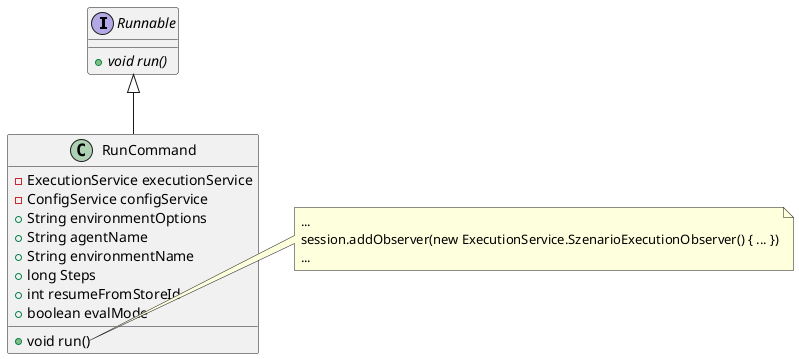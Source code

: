 @startuml
'https://plantuml.com/class-diagram

interface Runnable {
+{abstract} void run()
}

class RunCommand {
-ExecutionService executionService
-ConfigService configService
+String environmentOptions
+String agentName
+String environmentName
+long Steps
+int resumeFromStoreId
+boolean evalMode

+void run()
}

note right of RunCommand::run
    ...
    session.addObserver(new ExecutionService.SzenarioExecutionObserver() { ... })
    ...
end note

Runnable <|-- RunCommand

@enduml